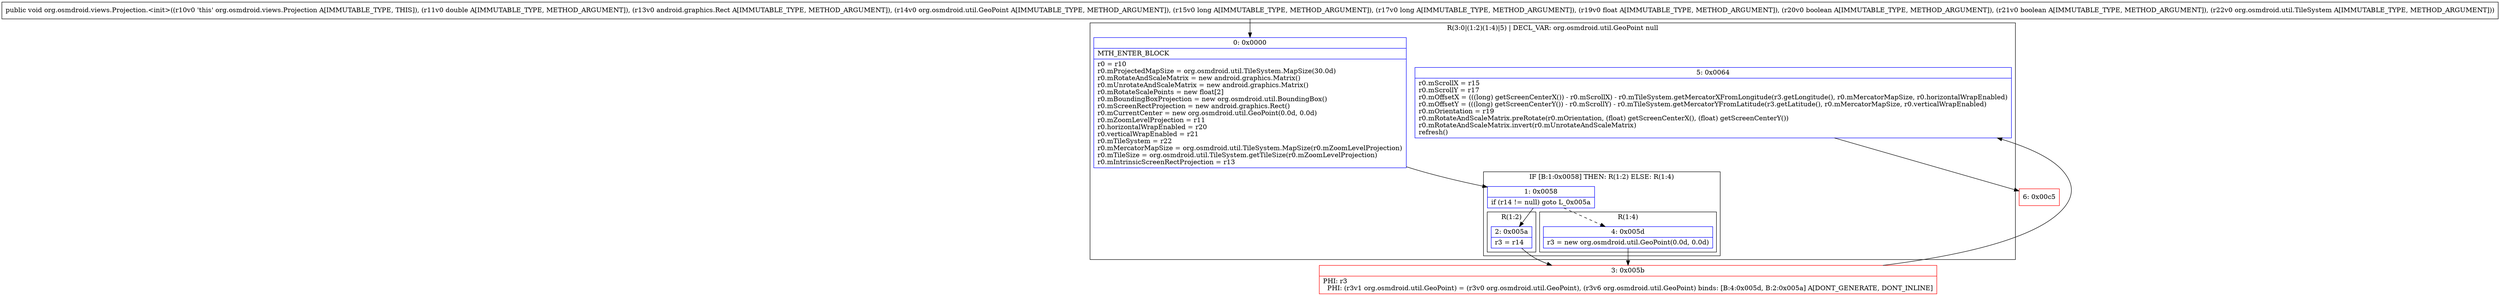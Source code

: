 digraph "CFG fororg.osmdroid.views.Projection.\<init\>(DLandroid\/graphics\/Rect;Lorg\/osmdroid\/util\/GeoPoint;JJFZZLorg\/osmdroid\/util\/TileSystem;)V" {
subgraph cluster_Region_932091472 {
label = "R(3:0|(1:2)(1:4)|5) | DECL_VAR: org.osmdroid.util.GeoPoint null\l";
node [shape=record,color=blue];
Node_0 [shape=record,label="{0\:\ 0x0000|MTH_ENTER_BLOCK\l|r0 = r10\lr0.mProjectedMapSize = org.osmdroid.util.TileSystem.MapSize(30.0d)\lr0.mRotateAndScaleMatrix = new android.graphics.Matrix()\lr0.mUnrotateAndScaleMatrix = new android.graphics.Matrix()\lr0.mRotateScalePoints = new float[2]\lr0.mBoundingBoxProjection = new org.osmdroid.util.BoundingBox()\lr0.mScreenRectProjection = new android.graphics.Rect()\lr0.mCurrentCenter = new org.osmdroid.util.GeoPoint(0.0d, 0.0d)\lr0.mZoomLevelProjection = r11\lr0.horizontalWrapEnabled = r20\lr0.verticalWrapEnabled = r21\lr0.mTileSystem = r22\lr0.mMercatorMapSize = org.osmdroid.util.TileSystem.MapSize(r0.mZoomLevelProjection)\lr0.mTileSize = org.osmdroid.util.TileSystem.getTileSize(r0.mZoomLevelProjection)\lr0.mIntrinsicScreenRectProjection = r13\l}"];
subgraph cluster_IfRegion_1113913239 {
label = "IF [B:1:0x0058] THEN: R(1:2) ELSE: R(1:4)";
node [shape=record,color=blue];
Node_1 [shape=record,label="{1\:\ 0x0058|if (r14 != null) goto L_0x005a\l}"];
subgraph cluster_Region_155850587 {
label = "R(1:2)";
node [shape=record,color=blue];
Node_2 [shape=record,label="{2\:\ 0x005a|r3 = r14\l}"];
}
subgraph cluster_Region_1054783019 {
label = "R(1:4)";
node [shape=record,color=blue];
Node_4 [shape=record,label="{4\:\ 0x005d|r3 = new org.osmdroid.util.GeoPoint(0.0d, 0.0d)\l}"];
}
}
Node_5 [shape=record,label="{5\:\ 0x0064|r0.mScrollX = r15\lr0.mScrollY = r17\lr0.mOffsetX = (((long) getScreenCenterX()) \- r0.mScrollX) \- r0.mTileSystem.getMercatorXFromLongitude(r3.getLongitude(), r0.mMercatorMapSize, r0.horizontalWrapEnabled)\lr0.mOffsetY = (((long) getScreenCenterY()) \- r0.mScrollY) \- r0.mTileSystem.getMercatorYFromLatitude(r3.getLatitude(), r0.mMercatorMapSize, r0.verticalWrapEnabled)\lr0.mOrientation = r19\lr0.mRotateAndScaleMatrix.preRotate(r0.mOrientation, (float) getScreenCenterX(), (float) getScreenCenterY())\lr0.mRotateAndScaleMatrix.invert(r0.mUnrotateAndScaleMatrix)\lrefresh()\l}"];
}
Node_3 [shape=record,color=red,label="{3\:\ 0x005b|PHI: r3 \l  PHI: (r3v1 org.osmdroid.util.GeoPoint) = (r3v0 org.osmdroid.util.GeoPoint), (r3v6 org.osmdroid.util.GeoPoint) binds: [B:4:0x005d, B:2:0x005a] A[DONT_GENERATE, DONT_INLINE]\l}"];
Node_6 [shape=record,color=red,label="{6\:\ 0x00c5}"];
MethodNode[shape=record,label="{public void org.osmdroid.views.Projection.\<init\>((r10v0 'this' org.osmdroid.views.Projection A[IMMUTABLE_TYPE, THIS]), (r11v0 double A[IMMUTABLE_TYPE, METHOD_ARGUMENT]), (r13v0 android.graphics.Rect A[IMMUTABLE_TYPE, METHOD_ARGUMENT]), (r14v0 org.osmdroid.util.GeoPoint A[IMMUTABLE_TYPE, METHOD_ARGUMENT]), (r15v0 long A[IMMUTABLE_TYPE, METHOD_ARGUMENT]), (r17v0 long A[IMMUTABLE_TYPE, METHOD_ARGUMENT]), (r19v0 float A[IMMUTABLE_TYPE, METHOD_ARGUMENT]), (r20v0 boolean A[IMMUTABLE_TYPE, METHOD_ARGUMENT]), (r21v0 boolean A[IMMUTABLE_TYPE, METHOD_ARGUMENT]), (r22v0 org.osmdroid.util.TileSystem A[IMMUTABLE_TYPE, METHOD_ARGUMENT])) }"];
MethodNode -> Node_0;
Node_0 -> Node_1;
Node_1 -> Node_2;
Node_1 -> Node_4[style=dashed];
Node_2 -> Node_3;
Node_4 -> Node_3;
Node_5 -> Node_6;
Node_3 -> Node_5;
}

